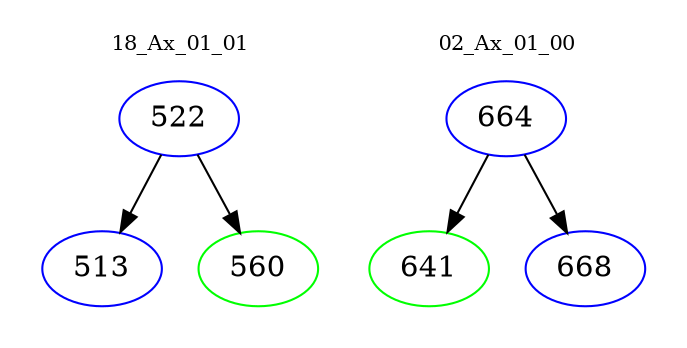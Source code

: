 digraph{
subgraph cluster_0 {
color = white
label = "18_Ax_01_01";
fontsize=10;
T0_522 [label="522", color="blue"]
T0_522 -> T0_513 [color="black"]
T0_513 [label="513", color="blue"]
T0_522 -> T0_560 [color="black"]
T0_560 [label="560", color="green"]
}
subgraph cluster_1 {
color = white
label = "02_Ax_01_00";
fontsize=10;
T1_664 [label="664", color="blue"]
T1_664 -> T1_641 [color="black"]
T1_641 [label="641", color="green"]
T1_664 -> T1_668 [color="black"]
T1_668 [label="668", color="blue"]
}
}
